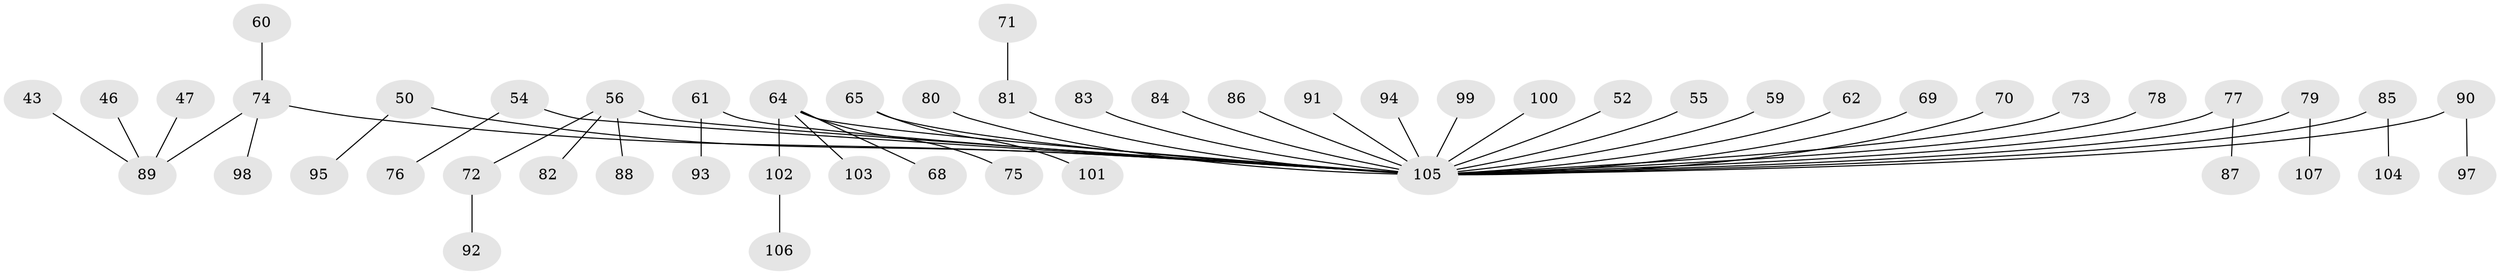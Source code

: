 // original degree distribution, {4: 0.11214953271028037, 6: 0.009345794392523364, 1: 0.48598130841121495, 3: 0.1308411214953271, 2: 0.24299065420560748, 5: 0.009345794392523364, 7: 0.009345794392523364}
// Generated by graph-tools (version 1.1) at 2025/56/03/04/25 21:56:37]
// undirected, 53 vertices, 52 edges
graph export_dot {
graph [start="1"]
  node [color=gray90,style=filled];
  43;
  46;
  47;
  50;
  52;
  54;
  55;
  56;
  59;
  60;
  61 [super="+49"];
  62;
  64 [super="+40+41"];
  65;
  68;
  69;
  70;
  71;
  72;
  73;
  74 [super="+51+57"];
  75;
  76;
  77 [super="+58"];
  78;
  79;
  80;
  81 [super="+24"];
  82;
  83;
  84;
  85;
  86;
  87;
  88;
  89 [super="+12"];
  90;
  91;
  92;
  93;
  94;
  95;
  97;
  98;
  99;
  100;
  101;
  102;
  103;
  104;
  105 [super="+37+96+44+45+53"];
  106;
  107;
  43 -- 89;
  46 -- 89;
  47 -- 89;
  50 -- 95;
  50 -- 105;
  52 -- 105;
  54 -- 76;
  54 -- 105;
  55 -- 105;
  56 -- 72;
  56 -- 82;
  56 -- 88;
  56 -- 105;
  59 -- 105;
  60 -- 74;
  61 -- 93;
  61 -- 105;
  62 -- 105;
  64 -- 102;
  64 -- 75;
  64 -- 68;
  64 -- 103;
  64 -- 105;
  65 -- 101;
  65 -- 105;
  69 -- 105;
  70 -- 105;
  71 -- 81;
  72 -- 92;
  73 -- 105;
  74 -- 98;
  74 -- 89;
  74 -- 105;
  77 -- 87;
  77 -- 105;
  78 -- 105;
  79 -- 107;
  79 -- 105;
  80 -- 105;
  81 -- 105;
  83 -- 105;
  84 -- 105;
  85 -- 104;
  85 -- 105;
  86 -- 105;
  90 -- 97;
  90 -- 105;
  91 -- 105;
  94 -- 105;
  99 -- 105;
  100 -- 105;
  102 -- 106;
}
